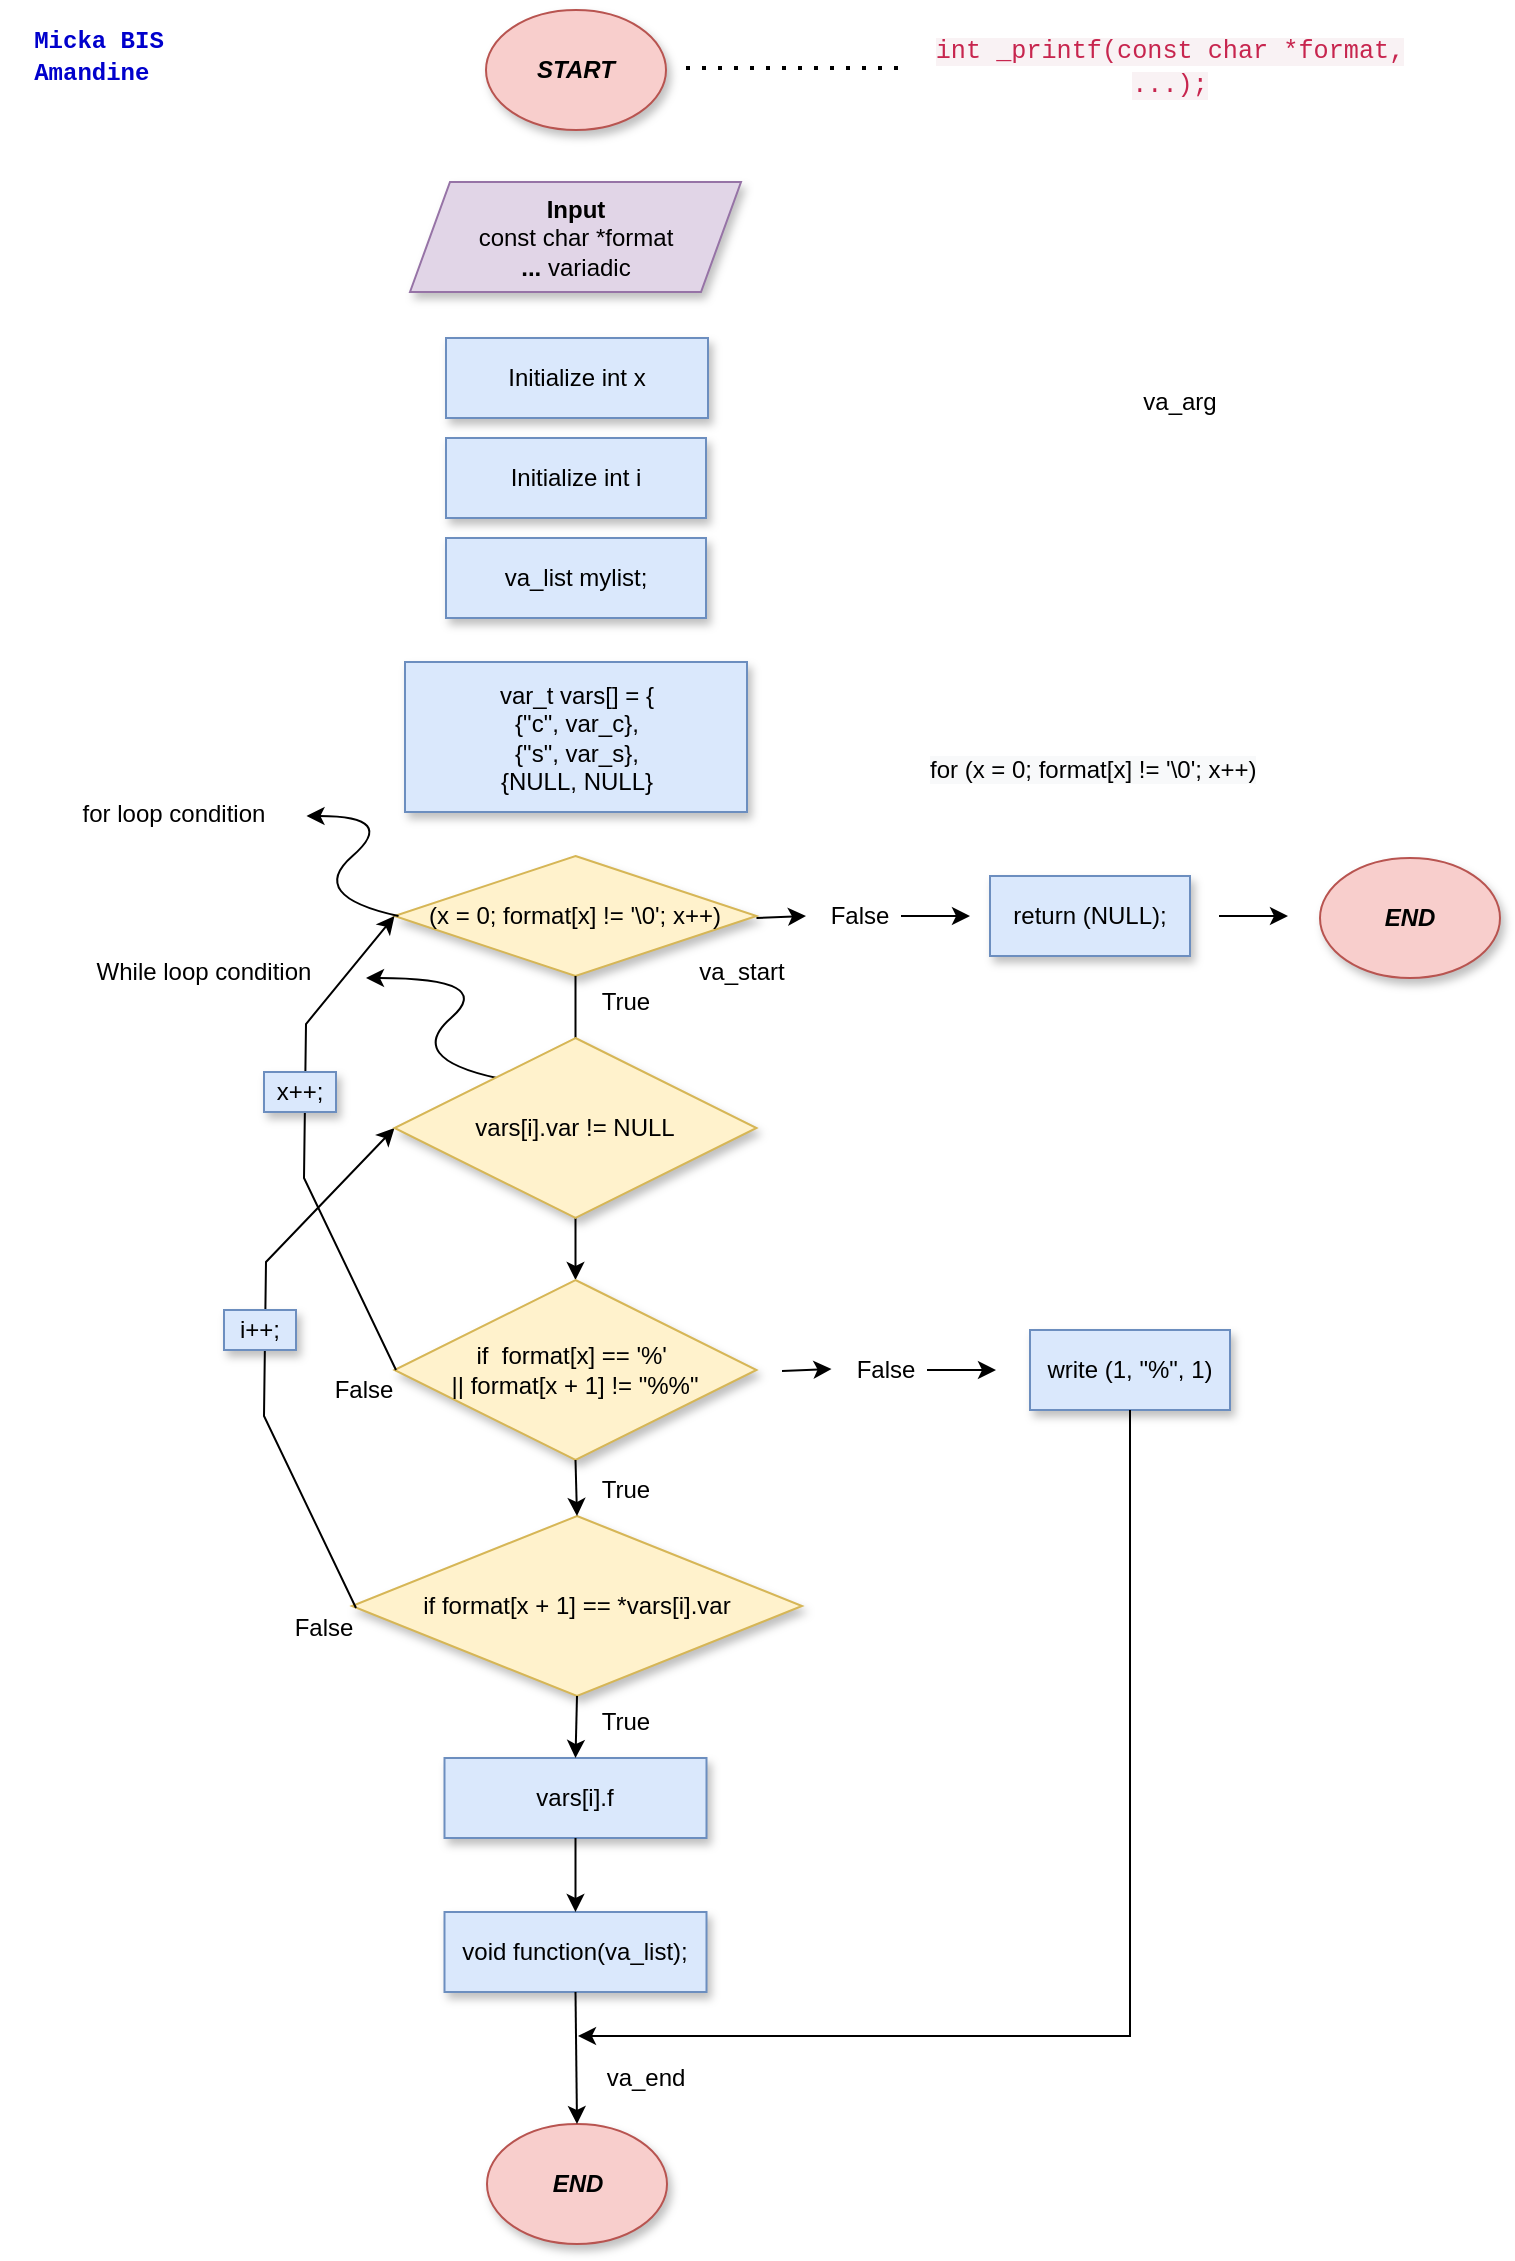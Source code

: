 <mxfile version="20.5.3" type="github" pages="4">
  <diagram id="WwB0yrFr8-9Pms-kcAjm" name="Printf">
    <mxGraphModel dx="521" dy="774" grid="1" gridSize="10" guides="1" tooltips="1" connect="1" arrows="1" fold="1" page="1" pageScale="1" pageWidth="827" pageHeight="1169" background="#FFFFFF" math="0" shadow="0">
      <root>
        <mxCell id="0" />
        <mxCell id="1" parent="0" />
        <mxCell id="0lwGLxjgXCkEdpAq0Iga-1" value="&lt;b&gt;&lt;i&gt;START&lt;/i&gt;&lt;/b&gt;" style="ellipse;whiteSpace=wrap;html=1;shadow=1;fillColor=#f8cecc;strokeColor=#b85450;" parent="1" vertex="1">
          <mxGeometry x="270" y="4" width="90" height="60" as="geometry" />
        </mxCell>
        <mxCell id="0lwGLxjgXCkEdpAq0Iga-11" value="Initialize int i" style="rounded=0;whiteSpace=wrap;html=1;shadow=1;strokeWidth=1;fillColor=#dae8fc;strokeColor=#6c8ebf;" parent="1" vertex="1">
          <mxGeometry x="250" y="218" width="130" height="40" as="geometry" />
        </mxCell>
        <mxCell id="0lwGLxjgXCkEdpAq0Iga-12" value="(x = 0; format[x] != &#39;\0&#39;; x++)" style="rhombus;whiteSpace=wrap;html=1;shadow=1;strokeWidth=1;fillColor=#fff2cc;strokeColor=#d6b656;" parent="1" vertex="1">
          <mxGeometry x="224.25" y="427" width="181" height="60" as="geometry" />
        </mxCell>
        <mxCell id="0lwGLxjgXCkEdpAq0Iga-13" value="" style="curved=1;endArrow=classic;html=1;rounded=0;" parent="1" edge="1">
          <mxGeometry width="50" height="50" relative="1" as="geometry">
            <mxPoint x="275.5" y="538" as="sourcePoint" />
            <mxPoint x="210" y="488" as="targetPoint" />
            <Array as="points">
              <mxPoint x="229.5" y="528" />
              <mxPoint x="275.5" y="488" />
            </Array>
          </mxGeometry>
        </mxCell>
        <mxCell id="0lwGLxjgXCkEdpAq0Iga-14" value="While loop condition" style="text;html=1;strokeColor=none;fillColor=none;align=center;verticalAlign=middle;whiteSpace=wrap;rounded=0;shadow=0;strokeWidth=1;" parent="1" vertex="1">
          <mxGeometry x="69" y="470" width="120" height="30" as="geometry" />
        </mxCell>
        <mxCell id="0lwGLxjgXCkEdpAq0Iga-15" value="" style="endArrow=classic;html=1;rounded=0;exitX=1;exitY=0.5;exitDx=0;exitDy=0;" parent="1" edge="1">
          <mxGeometry width="50" height="50" relative="1" as="geometry">
            <mxPoint x="405.25" y="458" as="sourcePoint" />
            <mxPoint x="430" y="457" as="targetPoint" />
          </mxGeometry>
        </mxCell>
        <mxCell id="0lwGLxjgXCkEdpAq0Iga-16" value="False" style="text;html=1;strokeColor=none;fillColor=none;align=center;verticalAlign=middle;whiteSpace=wrap;rounded=0;shadow=0;strokeWidth=1;" parent="1" vertex="1">
          <mxGeometry x="437" y="442" width="40" height="30" as="geometry" />
        </mxCell>
        <mxCell id="0lwGLxjgXCkEdpAq0Iga-18" value="" style="endArrow=classic;html=1;rounded=0;exitX=1;exitY=0.5;exitDx=0;exitDy=0;" parent="1" edge="1">
          <mxGeometry width="50" height="50" relative="1" as="geometry">
            <mxPoint x="477.5" y="457" as="sourcePoint" />
            <mxPoint x="512" y="457" as="targetPoint" />
          </mxGeometry>
        </mxCell>
        <mxCell id="0lwGLxjgXCkEdpAq0Iga-19" value="return (NULL);" style="rounded=0;whiteSpace=wrap;html=1;shadow=1;strokeWidth=1;fillColor=#dae8fc;strokeColor=#6c8ebf;" parent="1" vertex="1">
          <mxGeometry x="522" y="437" width="100" height="40" as="geometry" />
        </mxCell>
        <mxCell id="0lwGLxjgXCkEdpAq0Iga-21" value="" style="endArrow=classic;html=1;rounded=0;exitX=1;exitY=0.5;exitDx=0;exitDy=0;" parent="1" edge="1">
          <mxGeometry width="50" height="50" relative="1" as="geometry">
            <mxPoint x="636.5" y="457" as="sourcePoint" />
            <mxPoint x="671" y="457" as="targetPoint" />
          </mxGeometry>
        </mxCell>
        <mxCell id="0lwGLxjgXCkEdpAq0Iga-22" value="&lt;b&gt;&lt;i&gt;END&lt;/i&gt;&lt;/b&gt;" style="ellipse;whiteSpace=wrap;html=1;shadow=1;fillColor=#f8cecc;strokeColor=#b85450;" parent="1" vertex="1">
          <mxGeometry x="687" y="428" width="90" height="60" as="geometry" />
        </mxCell>
        <mxCell id="0lwGLxjgXCkEdpAq0Iga-30" value="if format[x + 1] == *vars[i].var" style="rhombus;whiteSpace=wrap;html=1;shadow=1;strokeWidth=1;fillColor=#fff2cc;strokeColor=#d6b656;" parent="1" vertex="1">
          <mxGeometry x="203" y="757" width="225" height="90" as="geometry" />
        </mxCell>
        <mxCell id="0lwGLxjgXCkEdpAq0Iga-31" value="" style="endArrow=classic;html=1;rounded=0;exitX=0.5;exitY=1;exitDx=0;exitDy=0;entryX=0.5;entryY=0;entryDx=0;entryDy=0;" parent="1" source="0lwGLxjgXCkEdpAq0Iga-12" target="0lwGLxjgXCkEdpAq0Iga-51" edge="1">
          <mxGeometry width="50" height="50" relative="1" as="geometry">
            <mxPoint x="314.75" y="641" as="sourcePoint" />
            <mxPoint x="367" y="632" as="targetPoint" />
          </mxGeometry>
        </mxCell>
        <mxCell id="0lwGLxjgXCkEdpAq0Iga-32" value="" style="endArrow=classic;html=1;rounded=0;exitX=0;exitY=0.5;exitDx=0;exitDy=0;entryX=0;entryY=0.5;entryDx=0;entryDy=0;" parent="1" edge="1" target="0lwGLxjgXCkEdpAq0Iga-83">
          <mxGeometry width="50" height="50" relative="1" as="geometry">
            <mxPoint x="205" y="803" as="sourcePoint" />
            <mxPoint x="220" y="600" as="targetPoint" />
            <Array as="points">
              <mxPoint x="159" y="707" />
              <mxPoint x="160" y="630" />
            </Array>
          </mxGeometry>
        </mxCell>
        <mxCell id="0lwGLxjgXCkEdpAq0Iga-33" value="True" style="text;html=1;strokeColor=none;fillColor=none;align=center;verticalAlign=middle;whiteSpace=wrap;rounded=0;shadow=0;strokeWidth=1;" parent="1" vertex="1">
          <mxGeometry x="320" y="729" width="40" height="30" as="geometry" />
        </mxCell>
        <mxCell id="0lwGLxjgXCkEdpAq0Iga-34" value="False" style="text;html=1;strokeColor=none;fillColor=none;align=center;verticalAlign=middle;whiteSpace=wrap;rounded=0;shadow=0;strokeWidth=1;" parent="1" vertex="1">
          <mxGeometry x="169" y="798" width="40" height="30" as="geometry" />
        </mxCell>
        <mxCell id="0lwGLxjgXCkEdpAq0Iga-35" value="i++;" style="rounded=0;whiteSpace=wrap;html=1;shadow=1;strokeWidth=1;fillColor=#dae8fc;strokeColor=#6c8ebf;" parent="1" vertex="1">
          <mxGeometry x="139" y="654" width="36" height="20" as="geometry" />
        </mxCell>
        <mxCell id="0lwGLxjgXCkEdpAq0Iga-38" value="True" style="text;html=1;strokeColor=none;fillColor=none;align=center;verticalAlign=middle;whiteSpace=wrap;rounded=0;shadow=0;strokeWidth=1;" parent="1" vertex="1">
          <mxGeometry x="320" y="845" width="40" height="30" as="geometry" />
        </mxCell>
        <mxCell id="0lwGLxjgXCkEdpAq0Iga-40" value="vars[i].f" style="rounded=0;whiteSpace=wrap;html=1;shadow=1;strokeWidth=1;fillColor=#dae8fc;strokeColor=#6c8ebf;" parent="1" vertex="1">
          <mxGeometry x="249.25" y="878" width="131" height="40" as="geometry" />
        </mxCell>
        <mxCell id="0lwGLxjgXCkEdpAq0Iga-41" value="void function(va_list);" style="rounded=0;whiteSpace=wrap;html=1;shadow=1;strokeWidth=1;fillColor=#dae8fc;strokeColor=#6c8ebf;" parent="1" vertex="1">
          <mxGeometry x="249.25" y="955" width="131" height="40" as="geometry" />
        </mxCell>
        <mxCell id="0lwGLxjgXCkEdpAq0Iga-42" value="" style="endArrow=classic;html=1;rounded=0;exitX=0.5;exitY=1;exitDx=0;exitDy=0;entryX=0.5;entryY=0;entryDx=0;entryDy=0;" parent="1" source="0lwGLxjgXCkEdpAq0Iga-30" target="0lwGLxjgXCkEdpAq0Iga-40" edge="1">
          <mxGeometry width="50" height="50" relative="1" as="geometry">
            <mxPoint x="315.5" y="858" as="sourcePoint" />
            <mxPoint x="407" y="799" as="targetPoint" />
          </mxGeometry>
        </mxCell>
        <mxCell id="0lwGLxjgXCkEdpAq0Iga-43" value="" style="endArrow=classic;html=1;rounded=0;exitX=0.5;exitY=1;exitDx=0;exitDy=0;entryX=0.5;entryY=0;entryDx=0;entryDy=0;" parent="1" source="0lwGLxjgXCkEdpAq0Iga-40" target="0lwGLxjgXCkEdpAq0Iga-41" edge="1">
          <mxGeometry width="50" height="50" relative="1" as="geometry">
            <mxPoint x="315.5" y="933" as="sourcePoint" />
            <mxPoint x="387" y="939" as="targetPoint" />
          </mxGeometry>
        </mxCell>
        <mxCell id="0lwGLxjgXCkEdpAq0Iga-44" value="&lt;b&gt;&lt;i&gt;END&lt;/i&gt;&lt;/b&gt;" style="ellipse;whiteSpace=wrap;html=1;shadow=1;fillColor=#f8cecc;strokeColor=#b85450;" parent="1" vertex="1">
          <mxGeometry x="270.5" y="1061" width="90" height="60" as="geometry" />
        </mxCell>
        <mxCell id="0lwGLxjgXCkEdpAq0Iga-45" value="" style="endArrow=classic;html=1;rounded=0;exitX=0.5;exitY=1;exitDx=0;exitDy=0;entryX=0.5;entryY=0;entryDx=0;entryDy=0;" parent="1" source="0lwGLxjgXCkEdpAq0Iga-41" target="0lwGLxjgXCkEdpAq0Iga-44" edge="1">
          <mxGeometry width="50" height="50" relative="1" as="geometry">
            <mxPoint x="324.75" y="928" as="sourcePoint" />
            <mxPoint x="324.75" y="965" as="targetPoint" />
          </mxGeometry>
        </mxCell>
        <mxCell id="0lwGLxjgXCkEdpAq0Iga-51" value="if&amp;nbsp; format[x] == &#39;%&#39;&amp;nbsp;&lt;br&gt;|| format[x + 1]&amp;nbsp;!= &quot;%%&quot;" style="rhombus;whiteSpace=wrap;html=1;shadow=1;strokeWidth=1;fillColor=#fff2cc;strokeColor=#d6b656;" parent="1" vertex="1">
          <mxGeometry x="224.25" y="639" width="181" height="90" as="geometry" />
        </mxCell>
        <mxCell id="0lwGLxjgXCkEdpAq0Iga-53" value="Initialize int x" style="rounded=0;whiteSpace=wrap;html=1;shadow=1;strokeWidth=1;fillColor=#dae8fc;strokeColor=#6c8ebf;" parent="1" vertex="1">
          <mxGeometry x="250" y="168" width="131" height="40" as="geometry" />
        </mxCell>
        <mxCell id="0lwGLxjgXCkEdpAq0Iga-60" value="" style="endArrow=none;dashed=1;html=1;dashPattern=1 3;strokeWidth=2;rounded=0;" parent="1" edge="1">
          <mxGeometry width="50" height="50" relative="1" as="geometry">
            <mxPoint x="370" y="33" as="sourcePoint" />
            <mxPoint x="480" y="33" as="targetPoint" />
          </mxGeometry>
        </mxCell>
        <mxCell id="0lwGLxjgXCkEdpAq0Iga-61" value="&lt;span style=&quot;color: rgb(199, 37, 78); font-family: Menlo, Monaco, Consolas, &amp;quot;Courier New&amp;quot;, monospace; font-size: 12.6px; text-align: left; background-color: rgb(249, 242, 244);&quot;&gt;int _printf(const char *format, ...);&lt;/span&gt;" style="text;html=1;strokeColor=none;fillColor=none;align=center;verticalAlign=middle;whiteSpace=wrap;rounded=0;shadow=1;strokeWidth=1;" parent="1" vertex="1">
          <mxGeometry x="477" y="18" width="270" height="30" as="geometry" />
        </mxCell>
        <mxCell id="0lwGLxjgXCkEdpAq0Iga-63" value="&lt;b&gt;Input&lt;/b&gt;&lt;br&gt;const char *format&lt;br&gt;&lt;b&gt;... &lt;/b&gt;variadic" style="shape=parallelogram;perimeter=parallelogramPerimeter;whiteSpace=wrap;html=1;fixedSize=1;shadow=1;strokeWidth=1;fillColor=#e1d5e7;strokeColor=#9673a6;" parent="1" vertex="1">
          <mxGeometry x="232" y="90" width="165.5" height="55" as="geometry" />
        </mxCell>
        <mxCell id="0lwGLxjgXCkEdpAq0Iga-67" style="edgeStyle=orthogonalEdgeStyle;rounded=0;orthogonalLoop=1;jettySize=auto;html=1;exitX=0.5;exitY=1;exitDx=0;exitDy=0;" parent="1" source="0lwGLxjgXCkEdpAq0Iga-33" target="0lwGLxjgXCkEdpAq0Iga-33" edge="1">
          <mxGeometry relative="1" as="geometry" />
        </mxCell>
        <mxCell id="0lwGLxjgXCkEdpAq0Iga-68" value="True" style="text;html=1;strokeColor=none;fillColor=none;align=center;verticalAlign=middle;whiteSpace=wrap;rounded=0;shadow=0;strokeWidth=1;" parent="1" vertex="1">
          <mxGeometry x="320" y="485" width="40" height="30" as="geometry" />
        </mxCell>
        <mxCell id="0lwGLxjgXCkEdpAq0Iga-69" value="" style="endArrow=classic;html=1;rounded=0;exitX=1;exitY=0.5;exitDx=0;exitDy=0;" parent="1" edge="1">
          <mxGeometry width="50" height="50" relative="1" as="geometry">
            <mxPoint x="418" y="684.5" as="sourcePoint" />
            <mxPoint x="442.75" y="683.5" as="targetPoint" />
          </mxGeometry>
        </mxCell>
        <mxCell id="0lwGLxjgXCkEdpAq0Iga-70" value="False" style="text;html=1;strokeColor=none;fillColor=none;align=center;verticalAlign=middle;whiteSpace=wrap;rounded=0;shadow=0;strokeWidth=1;" parent="1" vertex="1">
          <mxGeometry x="450" y="669" width="40" height="30" as="geometry" />
        </mxCell>
        <mxCell id="0lwGLxjgXCkEdpAq0Iga-71" value="" style="endArrow=classic;html=1;rounded=0;exitX=1;exitY=0.5;exitDx=0;exitDy=0;" parent="1" edge="1">
          <mxGeometry width="50" height="50" relative="1" as="geometry">
            <mxPoint x="490.5" y="684" as="sourcePoint" />
            <mxPoint x="525" y="684" as="targetPoint" />
          </mxGeometry>
        </mxCell>
        <mxCell id="0lwGLxjgXCkEdpAq0Iga-83" value="vars[i].var != NULL" style="rhombus;whiteSpace=wrap;html=1;shadow=1;strokeWidth=1;fillColor=#fff2cc;strokeColor=#d6b656;" parent="1" vertex="1">
          <mxGeometry x="224.25" y="518" width="181" height="90" as="geometry" />
        </mxCell>
        <mxCell id="0lwGLxjgXCkEdpAq0Iga-84" value="" style="endArrow=classic;html=1;rounded=0;exitX=0.5;exitY=1;exitDx=0;exitDy=0;entryX=0.5;entryY=0;entryDx=0;entryDy=0;" parent="1" source="0lwGLxjgXCkEdpAq0Iga-51" target="0lwGLxjgXCkEdpAq0Iga-30" edge="1">
          <mxGeometry width="50" height="50" relative="1" as="geometry">
            <mxPoint x="290" y="617" as="sourcePoint" />
            <mxPoint x="340" y="567" as="targetPoint" />
          </mxGeometry>
        </mxCell>
        <mxCell id="0lwGLxjgXCkEdpAq0Iga-85" value="va_arg" style="text;html=1;strokeColor=none;fillColor=none;align=center;verticalAlign=middle;whiteSpace=wrap;rounded=0;shadow=1;strokeWidth=1;" parent="1" vertex="1">
          <mxGeometry x="587" y="185" width="60" height="30" as="geometry" />
        </mxCell>
        <mxCell id="0lwGLxjgXCkEdpAq0Iga-87" value="va_end" style="text;html=1;strokeColor=none;fillColor=none;align=center;verticalAlign=middle;whiteSpace=wrap;rounded=0;shadow=1;strokeWidth=1;" parent="1" vertex="1">
          <mxGeometry x="320" y="1021" width="60" height="34" as="geometry" />
        </mxCell>
        <mxCell id="0lwGLxjgXCkEdpAq0Iga-88" value="write (1, &quot;%&quot;, 1)" style="rounded=0;whiteSpace=wrap;html=1;shadow=1;strokeWidth=1;fillColor=#dae8fc;strokeColor=#6c8ebf;" parent="1" vertex="1">
          <mxGeometry x="542" y="664" width="100" height="40" as="geometry" />
        </mxCell>
        <mxCell id="0lwGLxjgXCkEdpAq0Iga-89" value="" style="endArrow=classic;html=1;rounded=0;exitX=0.5;exitY=1;exitDx=0;exitDy=0;" parent="1" source="0lwGLxjgXCkEdpAq0Iga-88" edge="1">
          <mxGeometry width="50" height="50" relative="1" as="geometry">
            <mxPoint x="420" y="937" as="sourcePoint" />
            <mxPoint x="316" y="1017" as="targetPoint" />
            <Array as="points">
              <mxPoint x="592" y="1017" />
            </Array>
          </mxGeometry>
        </mxCell>
        <mxCell id="0lwGLxjgXCkEdpAq0Iga-90" value="va_start" style="text;html=1;strokeColor=none;fillColor=none;align=center;verticalAlign=middle;whiteSpace=wrap;rounded=0;shadow=1;strokeWidth=1;" parent="1" vertex="1">
          <mxGeometry x="368" y="470" width="60" height="30" as="geometry" />
        </mxCell>
        <mxCell id="0lwGLxjgXCkEdpAq0Iga-95" value="&lt;div style=&quot;text-align: left;&quot;&gt;&lt;span style=&quot;background-color: initial;&quot;&gt;&lt;b&gt;&lt;font color=&quot;#0000cc&quot; face=&quot;Courier New&quot;&gt;Micka BIS&lt;/font&gt;&lt;/b&gt;&lt;/span&gt;&lt;/div&gt;&lt;div style=&quot;text-align: left;&quot;&gt;&lt;span style=&quot;background-color: initial;&quot;&gt;&lt;b&gt;&lt;font color=&quot;#0000cc&quot; face=&quot;Courier New&quot;&gt;Amandine&lt;/font&gt;&lt;/b&gt;&lt;/span&gt;&lt;/div&gt;" style="text;html=1;strokeColor=none;fillColor=none;align=center;verticalAlign=middle;whiteSpace=wrap;rounded=0;shadow=1;strokeWidth=1;" parent="1" vertex="1">
          <mxGeometry x="31" y="12" width="91" height="30" as="geometry" />
        </mxCell>
        <mxCell id="XWLgb4MEQDlzYXWLuBFf-1" value="var_t vars[] = {&lt;br&gt;{&quot;c&quot;, var_c},&lt;br&gt;{&quot;s&quot;, var_s},&lt;br&gt;{NULL, NULL}" style="rounded=0;whiteSpace=wrap;html=1;shadow=1;strokeWidth=1;fillColor=#dae8fc;strokeColor=#6c8ebf;" vertex="1" parent="1">
          <mxGeometry x="229.5" y="330" width="171" height="75" as="geometry" />
        </mxCell>
        <mxCell id="VuPrTLVIkZjABOTERwNi-3" value="va_list mylist;" style="rounded=0;whiteSpace=wrap;html=1;shadow=1;strokeWidth=1;fillColor=#dae8fc;strokeColor=#6c8ebf;" vertex="1" parent="1">
          <mxGeometry x="250" y="268" width="130" height="40" as="geometry" />
        </mxCell>
        <mxCell id="skdngTVl7N_aVDgm3Aou-1" value="&lt;span style=&quot;color: rgb(0, 0, 0); font-family: Helvetica; font-size: 12px; font-style: normal; font-variant-ligatures: normal; font-variant-caps: normal; font-weight: 400; letter-spacing: normal; orphans: 2; text-align: center; text-indent: 0px; text-transform: none; widows: 2; word-spacing: 0px; -webkit-text-stroke-width: 0px; background-color: rgb(248, 249, 250); text-decoration-thickness: initial; text-decoration-style: initial; text-decoration-color: initial; float: none; display: inline !important;&quot;&gt;for (x = 0; format[x] != &#39;\0&#39;; x++)&lt;/span&gt;" style="text;whiteSpace=wrap;html=1;" vertex="1" parent="1">
          <mxGeometry x="490" y="370" width="200" height="40" as="geometry" />
        </mxCell>
        <mxCell id="skdngTVl7N_aVDgm3Aou-2" value="" style="curved=1;endArrow=classic;html=1;rounded=0;" edge="1" parent="1">
          <mxGeometry width="50" height="50" relative="1" as="geometry">
            <mxPoint x="226.25" y="457" as="sourcePoint" />
            <mxPoint x="180.25" y="407" as="targetPoint" />
            <Array as="points">
              <mxPoint x="180.25" y="447" />
              <mxPoint x="226.25" y="407" />
            </Array>
          </mxGeometry>
        </mxCell>
        <mxCell id="skdngTVl7N_aVDgm3Aou-3" value="for loop condition" style="text;html=1;strokeColor=none;fillColor=none;align=center;verticalAlign=middle;whiteSpace=wrap;rounded=0;shadow=0;strokeWidth=1;" vertex="1" parent="1">
          <mxGeometry x="54.25" y="391" width="120" height="30" as="geometry" />
        </mxCell>
        <mxCell id="skdngTVl7N_aVDgm3Aou-4" value="" style="endArrow=classic;html=1;rounded=0;exitX=0;exitY=0.5;exitDx=0;exitDy=0;entryX=0;entryY=0.5;entryDx=0;entryDy=0;" edge="1" parent="1" target="0lwGLxjgXCkEdpAq0Iga-12">
          <mxGeometry width="50" height="50" relative="1" as="geometry">
            <mxPoint x="225" y="684" as="sourcePoint" />
            <mxPoint x="244.25" y="444" as="targetPoint" />
            <Array as="points">
              <mxPoint x="179" y="588" />
              <mxPoint x="180" y="511" />
            </Array>
          </mxGeometry>
        </mxCell>
        <mxCell id="skdngTVl7N_aVDgm3Aou-5" value="False" style="text;html=1;strokeColor=none;fillColor=none;align=center;verticalAlign=middle;whiteSpace=wrap;rounded=0;shadow=0;strokeWidth=1;" vertex="1" parent="1">
          <mxGeometry x="189" y="679" width="40" height="30" as="geometry" />
        </mxCell>
        <mxCell id="skdngTVl7N_aVDgm3Aou-6" value="x++;" style="rounded=0;whiteSpace=wrap;html=1;shadow=1;strokeWidth=1;fillColor=#dae8fc;strokeColor=#6c8ebf;" vertex="1" parent="1">
          <mxGeometry x="159" y="535" width="36" height="20" as="geometry" />
        </mxCell>
      </root>
    </mxGraphModel>
  </diagram>
  <diagram id="MpQgMduCfe_U_dHsSc89" name="var_c">
    <mxGraphModel dx="521" dy="774" grid="1" gridSize="10" guides="1" tooltips="1" connect="1" arrows="1" fold="1" page="1" pageScale="1" pageWidth="827" pageHeight="1169" math="0" shadow="0">
      <root>
        <mxCell id="0" />
        <mxCell id="1" parent="0" />
      </root>
    </mxGraphModel>
  </diagram>
  <diagram id="VmYv--KVmK9Va2EyUCxD" name="var_s">
    <mxGraphModel dx="521" dy="774" grid="1" gridSize="10" guides="1" tooltips="1" connect="1" arrows="1" fold="1" page="1" pageScale="1" pageWidth="827" pageHeight="1169" math="0" shadow="0">
      <root>
        <mxCell id="0" />
        <mxCell id="1" parent="0" />
      </root>
    </mxGraphModel>
  </diagram>
  <diagram id="GYrgmbI7Hp30hMCEXwQ5" name="main.h">
    <mxGraphModel dx="521" dy="774" grid="1" gridSize="10" guides="1" tooltips="1" connect="1" arrows="1" fold="1" page="1" pageScale="1" pageWidth="827" pageHeight="1169" math="0" shadow="0">
      <root>
        <mxCell id="0" />
        <mxCell id="1" parent="0" />
        <mxCell id="Qo2UfGpXYB9ya-FB_CIn-1" value="&lt;b&gt;&lt;i&gt;Typedef Struct&amp;nbsp; -&amp;gt; var_t&lt;/i&gt;&lt;/b&gt;&lt;br&gt;char *var;&lt;br&gt;void (*f)(va_list mylist);" style="rounded=0;whiteSpace=wrap;html=1;shadow=1;strokeWidth=1;fillColor=#dae8fc;strokeColor=#6c8ebf;" vertex="1" parent="1">
          <mxGeometry x="229.5" y="162" width="171" height="63" as="geometry" />
        </mxCell>
        <mxCell id="WA3VKz1JVFgmRsXv9cJ3-1" value="&lt;b&gt;&lt;i&gt;START&lt;/i&gt;&lt;/b&gt;" style="ellipse;whiteSpace=wrap;html=1;shadow=1;fillColor=#f8cecc;strokeColor=#b85450;" vertex="1" parent="1">
          <mxGeometry x="270" y="4" width="90" height="60" as="geometry" />
        </mxCell>
        <mxCell id="Nsg-Qi-uR6eVVvL2WpUl-1" value="&lt;b&gt;&lt;i&gt;2 functions&lt;br&gt;&lt;/i&gt;&lt;/b&gt;&lt;div&gt;void var_c(va_list mylist);&lt;/div&gt;&lt;div&gt;&amp;nbsp;void var_s(va_list mylist);&lt;/div&gt;" style="rounded=0;whiteSpace=wrap;html=1;shadow=1;fillColor=#dae8fc;strokeColor=#6c8ebf;" vertex="1" parent="1">
          <mxGeometry x="229.5" y="242" width="170.5" height="62" as="geometry" />
        </mxCell>
        <mxCell id="Nsg-Qi-uR6eVVvL2WpUl-2" value="&lt;b&gt;&lt;i&gt;int _strlen(char *s)&lt;/i&gt;&lt;/b&gt;" style="rounded=0;whiteSpace=wrap;html=1;shadow=1;fillColor=#dae8fc;strokeColor=#6c8ebf;" vertex="1" parent="1">
          <mxGeometry x="229.5" y="322" width="170.5" height="40" as="geometry" />
        </mxCell>
        <mxCell id="Nsg-Qi-uR6eVVvL2WpUl-3" value="&lt;b&gt;&lt;i&gt;int _printf(const char *format, ...);&lt;/i&gt;&lt;/b&gt;" style="rounded=0;whiteSpace=wrap;html=1;shadow=1;fillColor=#dae8fc;strokeColor=#6c8ebf;" vertex="1" parent="1">
          <mxGeometry x="206.5" y="379" width="220.5" height="40" as="geometry" />
        </mxCell>
        <mxCell id="Nsg-Qi-uR6eVVvL2WpUl-6" value="#include&amp;nbsp;&amp;nbsp;&amp;lt;stdio.h&amp;gt;&amp;nbsp;&lt;br&gt;#include &amp;lt;stdlib.h&amp;gt;&lt;br&gt;#include &amp;lt;limits.h&amp;gt;" style="text;whiteSpace=wrap;html=1;align=center;" vertex="1" parent="1">
          <mxGeometry x="244.88" y="90" width="140.25" height="70" as="geometry" />
        </mxCell>
        <mxCell id="Nsg-Qi-uR6eVVvL2WpUl-7" value="&lt;b&gt;&lt;i&gt;END&lt;/i&gt;&lt;/b&gt;" style="ellipse;whiteSpace=wrap;html=1;shadow=1;fillColor=#f8cecc;strokeColor=#b85450;" vertex="1" parent="1">
          <mxGeometry x="270" y="454" width="90" height="60" as="geometry" />
        </mxCell>
      </root>
    </mxGraphModel>
  </diagram>
</mxfile>
